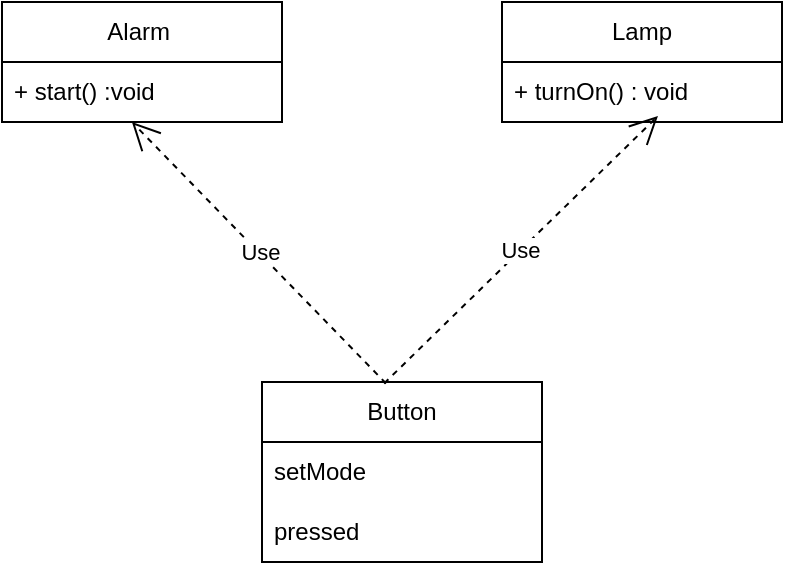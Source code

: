 <mxfile version="24.7.13">
  <diagram name="페이지-1" id="_bnPBjuCgKKNUlrmMtEw">
    <mxGraphModel dx="1114" dy="558" grid="1" gridSize="10" guides="1" tooltips="1" connect="1" arrows="1" fold="1" page="1" pageScale="1" pageWidth="827" pageHeight="1169" math="0" shadow="0">
      <root>
        <mxCell id="0" />
        <mxCell id="1" parent="0" />
        <mxCell id="u-QWtJUSuIXk8fvenDZl-1" value="Alarm&amp;nbsp;" style="swimlane;fontStyle=0;childLayout=stackLayout;horizontal=1;startSize=30;horizontalStack=0;resizeParent=1;resizeParentMax=0;resizeLast=0;collapsible=1;marginBottom=0;whiteSpace=wrap;html=1;" vertex="1" parent="1">
          <mxGeometry x="270" y="140" width="140" height="60" as="geometry" />
        </mxCell>
        <mxCell id="u-QWtJUSuIXk8fvenDZl-2" value="+ start()&lt;span style=&quot;background-color: initial;&quot;&gt;&amp;nbsp;:void&lt;/span&gt;" style="text;strokeColor=none;fillColor=none;align=left;verticalAlign=middle;spacingLeft=4;spacingRight=4;overflow=hidden;points=[[0,0.5],[1,0.5]];portConstraint=eastwest;rotatable=0;whiteSpace=wrap;html=1;" vertex="1" parent="u-QWtJUSuIXk8fvenDZl-1">
          <mxGeometry y="30" width="140" height="30" as="geometry" />
        </mxCell>
        <mxCell id="u-QWtJUSuIXk8fvenDZl-5" value="Lamp" style="swimlane;fontStyle=0;childLayout=stackLayout;horizontal=1;startSize=30;horizontalStack=0;resizeParent=1;resizeParentMax=0;resizeLast=0;collapsible=1;marginBottom=0;whiteSpace=wrap;html=1;" vertex="1" parent="1">
          <mxGeometry x="520" y="140" width="140" height="60" as="geometry" />
        </mxCell>
        <mxCell id="u-QWtJUSuIXk8fvenDZl-6" value="+ turnOn() : void" style="text;strokeColor=none;fillColor=none;align=left;verticalAlign=middle;spacingLeft=4;spacingRight=4;overflow=hidden;points=[[0,0.5],[1,0.5]];portConstraint=eastwest;rotatable=0;whiteSpace=wrap;html=1;" vertex="1" parent="u-QWtJUSuIXk8fvenDZl-5">
          <mxGeometry y="30" width="140" height="30" as="geometry" />
        </mxCell>
        <mxCell id="u-QWtJUSuIXk8fvenDZl-9" value="Button" style="swimlane;fontStyle=0;childLayout=stackLayout;horizontal=1;startSize=30;horizontalStack=0;resizeParent=1;resizeParentMax=0;resizeLast=0;collapsible=1;marginBottom=0;whiteSpace=wrap;html=1;" vertex="1" parent="1">
          <mxGeometry x="400" y="330" width="140" height="90" as="geometry" />
        </mxCell>
        <mxCell id="u-QWtJUSuIXk8fvenDZl-10" value="setMode" style="text;strokeColor=none;fillColor=none;align=left;verticalAlign=middle;spacingLeft=4;spacingRight=4;overflow=hidden;points=[[0,0.5],[1,0.5]];portConstraint=eastwest;rotatable=0;whiteSpace=wrap;html=1;" vertex="1" parent="u-QWtJUSuIXk8fvenDZl-9">
          <mxGeometry y="30" width="140" height="30" as="geometry" />
        </mxCell>
        <mxCell id="u-QWtJUSuIXk8fvenDZl-11" value="pressed" style="text;strokeColor=none;fillColor=none;align=left;verticalAlign=middle;spacingLeft=4;spacingRight=4;overflow=hidden;points=[[0,0.5],[1,0.5]];portConstraint=eastwest;rotatable=0;whiteSpace=wrap;html=1;" vertex="1" parent="u-QWtJUSuIXk8fvenDZl-9">
          <mxGeometry y="60" width="140" height="30" as="geometry" />
        </mxCell>
        <mxCell id="u-QWtJUSuIXk8fvenDZl-13" value="Use" style="endArrow=open;endSize=12;dashed=1;html=1;rounded=0;entryX=0.464;entryY=1;entryDx=0;entryDy=0;entryPerimeter=0;exitX=0.443;exitY=0.008;exitDx=0;exitDy=0;exitPerimeter=0;" edge="1" parent="1" source="u-QWtJUSuIXk8fvenDZl-9" target="u-QWtJUSuIXk8fvenDZl-2">
          <mxGeometry width="160" relative="1" as="geometry">
            <mxPoint x="330" y="290" as="sourcePoint" />
            <mxPoint x="349.94" y="260" as="targetPoint" />
          </mxGeometry>
        </mxCell>
        <mxCell id="u-QWtJUSuIXk8fvenDZl-14" value="Use" style="endArrow=open;endSize=12;dashed=1;html=1;rounded=0;entryX=0.557;entryY=0.9;entryDx=0;entryDy=0;entryPerimeter=0;exitX=0.436;exitY=0.008;exitDx=0;exitDy=0;exitPerimeter=0;" edge="1" parent="1" source="u-QWtJUSuIXk8fvenDZl-9" target="u-QWtJUSuIXk8fvenDZl-6">
          <mxGeometry width="160" relative="1" as="geometry">
            <mxPoint x="472" y="341" as="sourcePoint" />
            <mxPoint x="595.04" y="260" as="targetPoint" />
          </mxGeometry>
        </mxCell>
      </root>
    </mxGraphModel>
  </diagram>
</mxfile>
